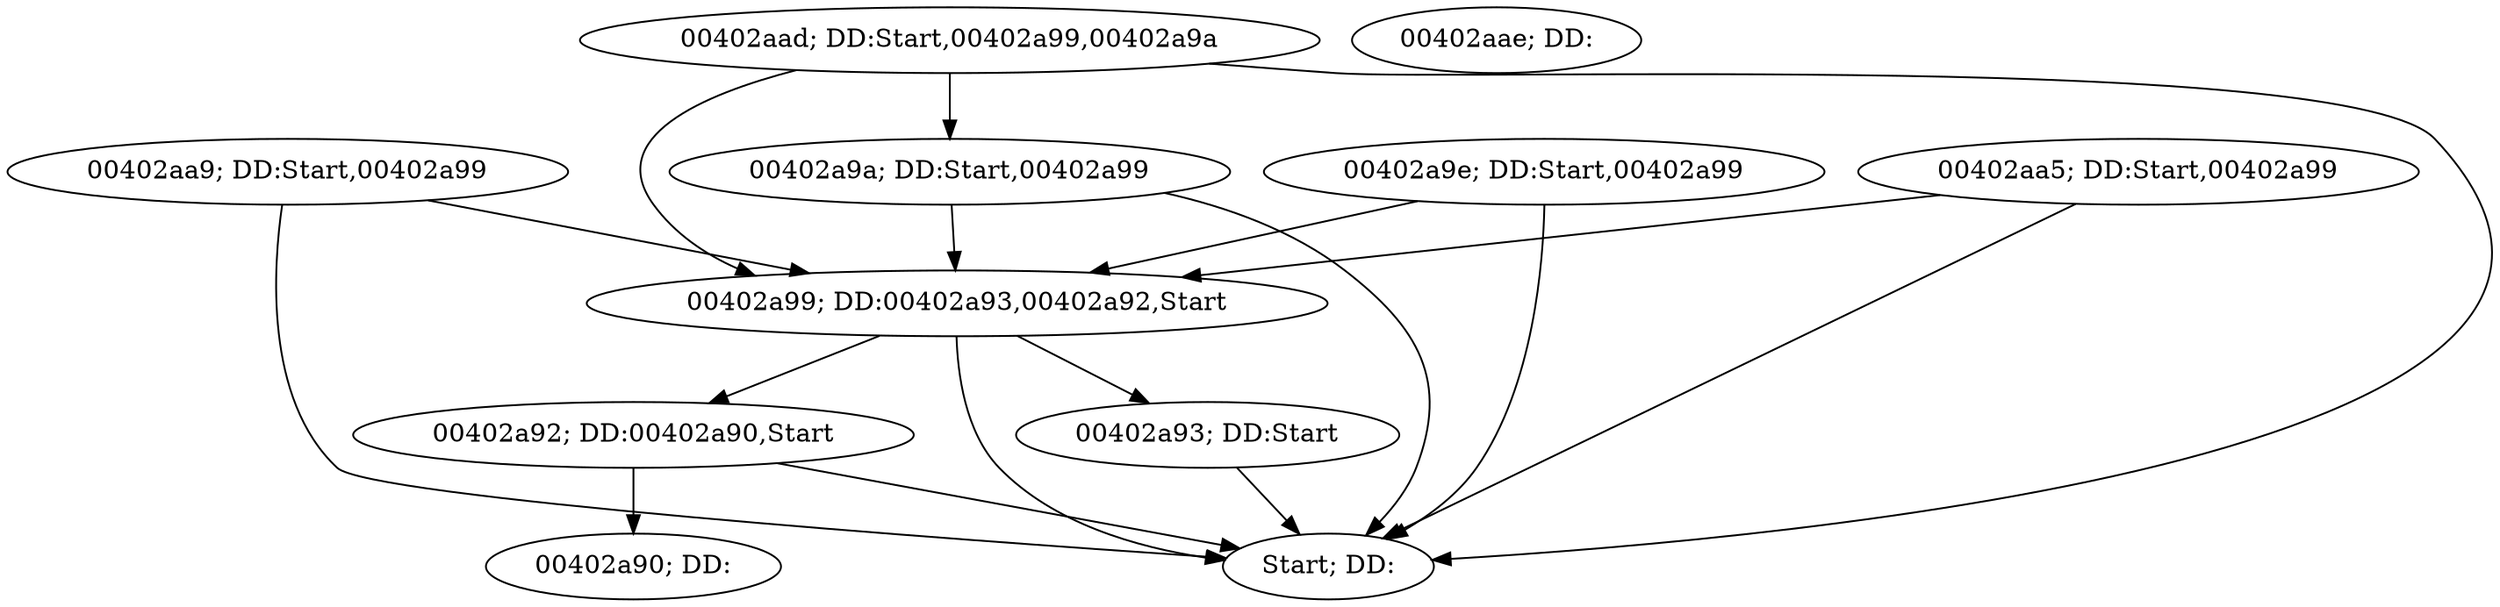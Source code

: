 digraph {
	n0 [label="Start; DD:"]
	n1 [label="00402a90; DD:"]
	n2 [label="00402a92; DD:00402a90,Start"]
	n3 [label="00402a93; DD:Start"]
	n4 [label="00402a99; DD:00402a93,00402a92,Start"]
	n5 [label="00402a9a; DD:Start,00402a99"]
	n6 [label="00402a9e; DD:Start,00402a99"]
	n7 [label="00402aa5; DD:Start,00402a99"]
	n8 [label="00402aa9; DD:Start,00402a99"]
	n9 [label="00402aad; DD:Start,00402a99,00402a9a"]
	n10 [label="00402aae; DD:"]

	n2 -> n0
	n3 -> n0
	n4 -> n0
	n5 -> n0
	n6 -> n0
	n7 -> n0
	n8 -> n0
	n9 -> n0
	n2 -> n1
	n4 -> n3
	n4 -> n2
	n5 -> n4
	n6 -> n4
	n7 -> n4
	n8 -> n4
	n9 -> n5
	n9 -> n4

}